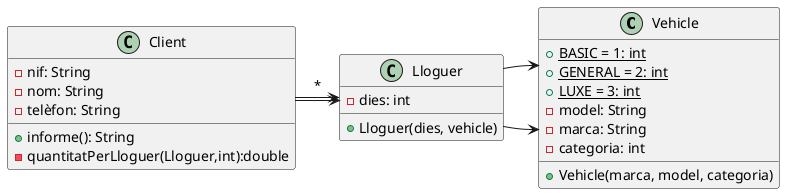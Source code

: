 @startuml
class Vehicle {
    + {static} BASIC = 1: int
    + {static} GENERAL = 2: int
    + {static} LUXE = 3: int
    - model: String
    - marca: String
    - categoria: int
    + Vehicle(marca, model, categoria)
}

class Lloguer {
    - dies: int
    + Lloguer(dies, vehicle)
}

class Client {
    - nif: String
    - nom: String
    - telèfon: String
    + informe(): String
    - quantitatPerLloguer(Lloguer,int):double
}

Vehicle <-left- Lloguer
Lloguer <-left- Client: *

Vehicle <-left- Lloguer
Lloguer <-left- Client
@enduml
